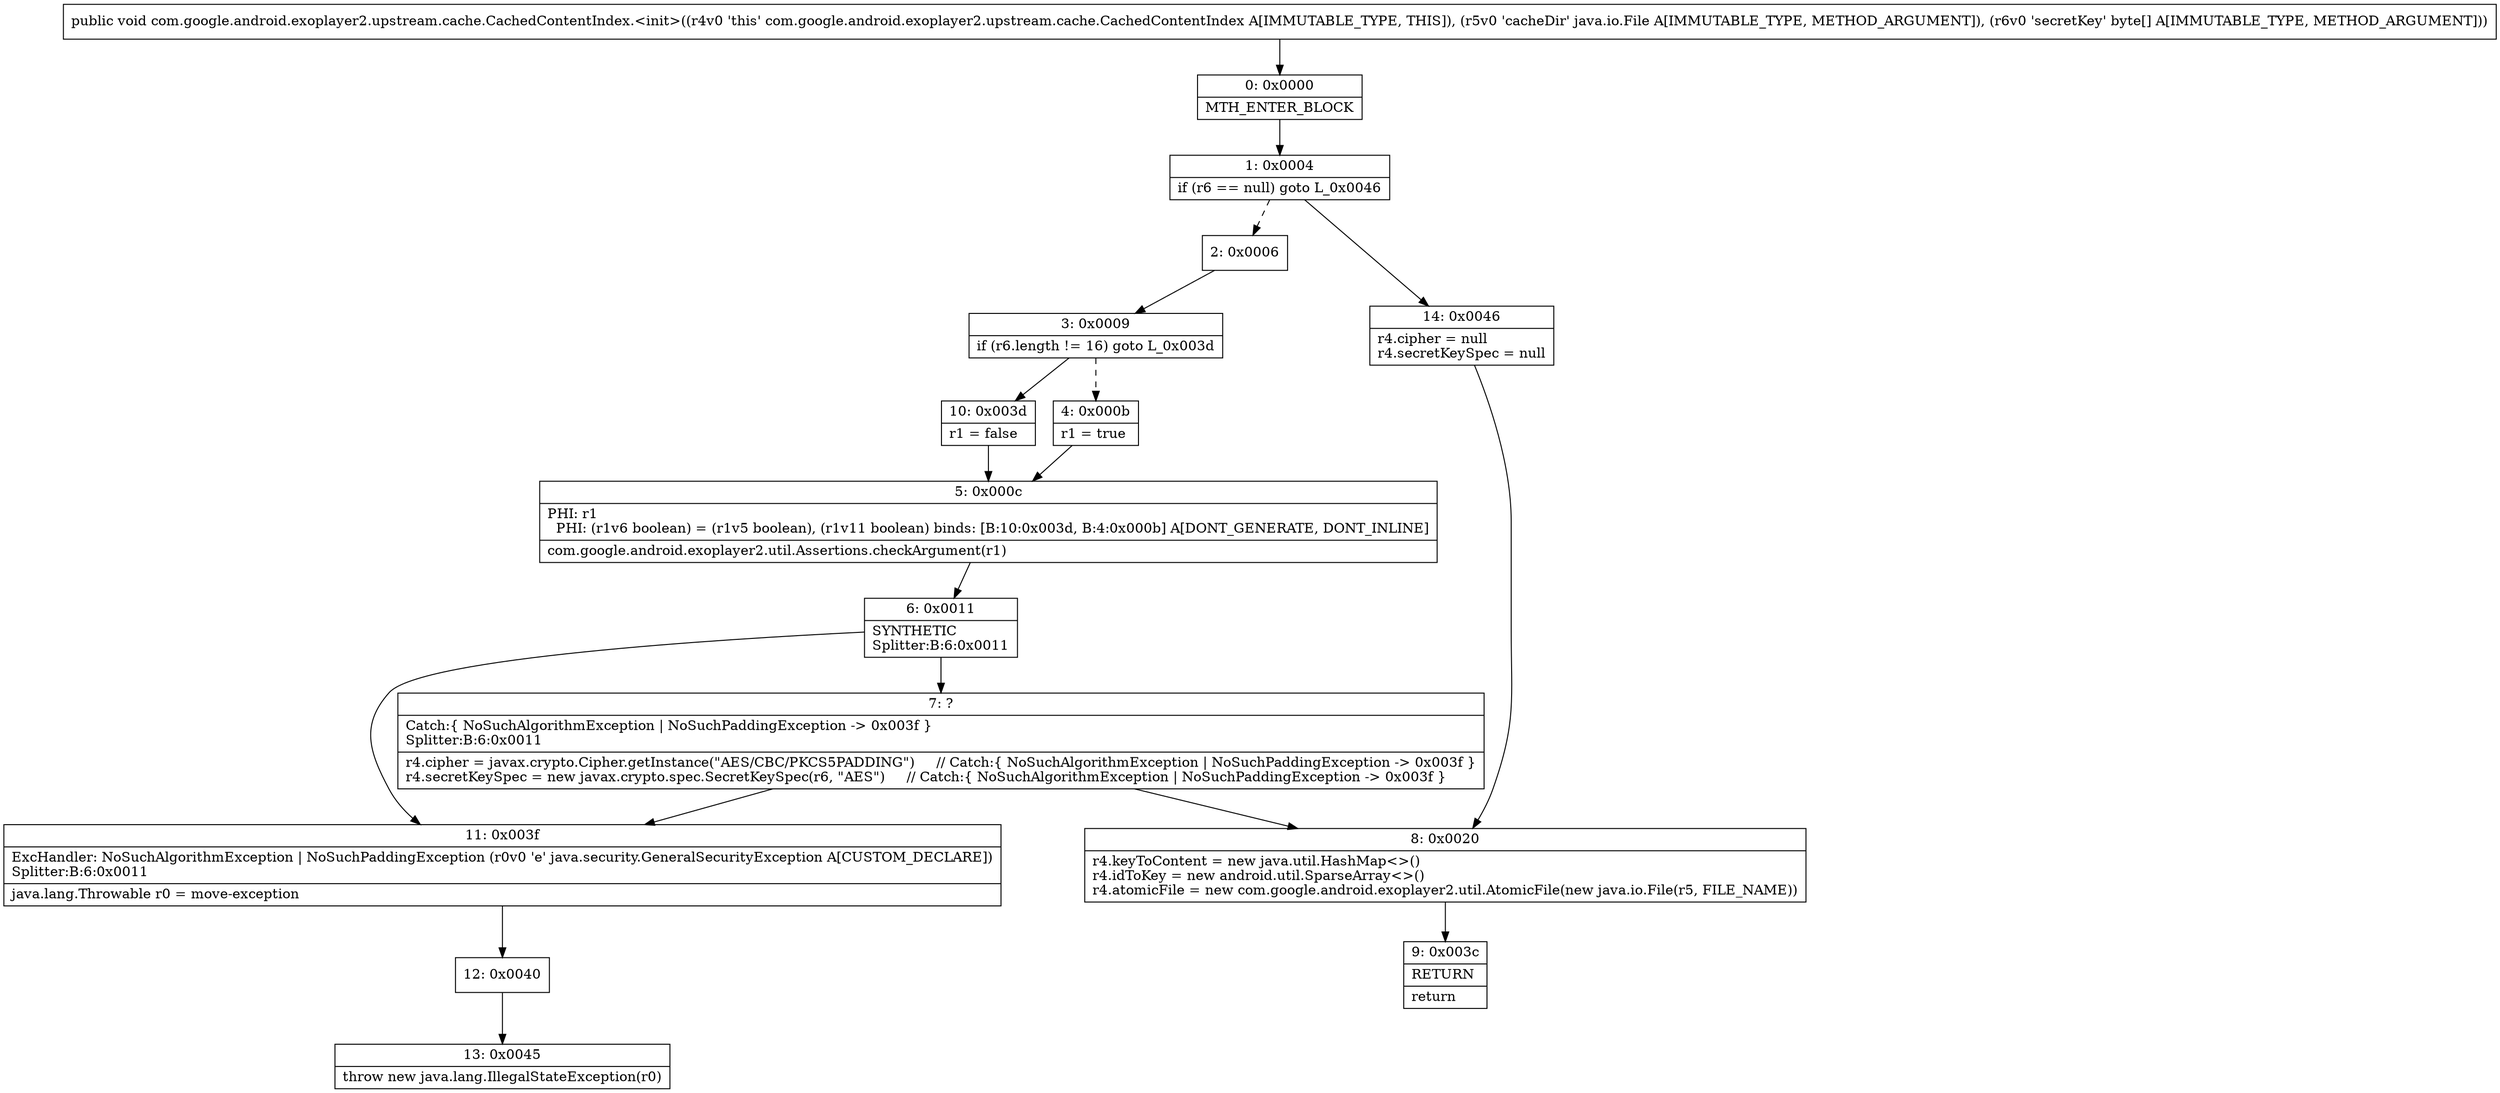 digraph "CFG forcom.google.android.exoplayer2.upstream.cache.CachedContentIndex.\<init\>(Ljava\/io\/File;[B)V" {
Node_0 [shape=record,label="{0\:\ 0x0000|MTH_ENTER_BLOCK\l}"];
Node_1 [shape=record,label="{1\:\ 0x0004|if (r6 == null) goto L_0x0046\l}"];
Node_2 [shape=record,label="{2\:\ 0x0006}"];
Node_3 [shape=record,label="{3\:\ 0x0009|if (r6.length != 16) goto L_0x003d\l}"];
Node_4 [shape=record,label="{4\:\ 0x000b|r1 = true\l}"];
Node_5 [shape=record,label="{5\:\ 0x000c|PHI: r1 \l  PHI: (r1v6 boolean) = (r1v5 boolean), (r1v11 boolean) binds: [B:10:0x003d, B:4:0x000b] A[DONT_GENERATE, DONT_INLINE]\l|com.google.android.exoplayer2.util.Assertions.checkArgument(r1)\l}"];
Node_6 [shape=record,label="{6\:\ 0x0011|SYNTHETIC\lSplitter:B:6:0x0011\l}"];
Node_7 [shape=record,label="{7\:\ ?|Catch:\{ NoSuchAlgorithmException \| NoSuchPaddingException \-\> 0x003f \}\lSplitter:B:6:0x0011\l|r4.cipher = javax.crypto.Cipher.getInstance(\"AES\/CBC\/PKCS5PADDING\")     \/\/ Catch:\{ NoSuchAlgorithmException \| NoSuchPaddingException \-\> 0x003f \}\lr4.secretKeySpec = new javax.crypto.spec.SecretKeySpec(r6, \"AES\")     \/\/ Catch:\{ NoSuchAlgorithmException \| NoSuchPaddingException \-\> 0x003f \}\l}"];
Node_8 [shape=record,label="{8\:\ 0x0020|r4.keyToContent = new java.util.HashMap\<\>()\lr4.idToKey = new android.util.SparseArray\<\>()\lr4.atomicFile = new com.google.android.exoplayer2.util.AtomicFile(new java.io.File(r5, FILE_NAME))\l}"];
Node_9 [shape=record,label="{9\:\ 0x003c|RETURN\l|return\l}"];
Node_10 [shape=record,label="{10\:\ 0x003d|r1 = false\l}"];
Node_11 [shape=record,label="{11\:\ 0x003f|ExcHandler: NoSuchAlgorithmException \| NoSuchPaddingException (r0v0 'e' java.security.GeneralSecurityException A[CUSTOM_DECLARE])\lSplitter:B:6:0x0011\l|java.lang.Throwable r0 = move\-exception\l}"];
Node_12 [shape=record,label="{12\:\ 0x0040}"];
Node_13 [shape=record,label="{13\:\ 0x0045|throw new java.lang.IllegalStateException(r0)\l}"];
Node_14 [shape=record,label="{14\:\ 0x0046|r4.cipher = null\lr4.secretKeySpec = null\l}"];
MethodNode[shape=record,label="{public void com.google.android.exoplayer2.upstream.cache.CachedContentIndex.\<init\>((r4v0 'this' com.google.android.exoplayer2.upstream.cache.CachedContentIndex A[IMMUTABLE_TYPE, THIS]), (r5v0 'cacheDir' java.io.File A[IMMUTABLE_TYPE, METHOD_ARGUMENT]), (r6v0 'secretKey' byte[] A[IMMUTABLE_TYPE, METHOD_ARGUMENT])) }"];
MethodNode -> Node_0;
Node_0 -> Node_1;
Node_1 -> Node_2[style=dashed];
Node_1 -> Node_14;
Node_2 -> Node_3;
Node_3 -> Node_4[style=dashed];
Node_3 -> Node_10;
Node_4 -> Node_5;
Node_5 -> Node_6;
Node_6 -> Node_7;
Node_6 -> Node_11;
Node_7 -> Node_8;
Node_7 -> Node_11;
Node_8 -> Node_9;
Node_10 -> Node_5;
Node_11 -> Node_12;
Node_12 -> Node_13;
Node_14 -> Node_8;
}

